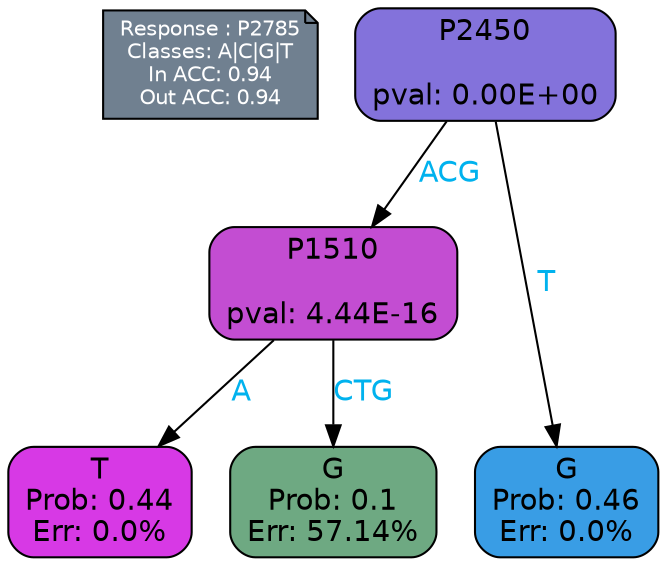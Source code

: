 digraph Tree {
node [shape=box, style="filled, rounded", color="black", fontname=helvetica] ;
graph [ranksep=equally, splines=polylines, bgcolor=transparent, dpi=600] ;
edge [fontname=helvetica] ;
LEGEND [label="Response : P2785
Classes: A|C|G|T
In ACC: 0.94
Out ACC: 0.94
",shape=note,align=left,style=filled,fillcolor="slategray",fontcolor="white",fontsize=10];1 [label="P2450

pval: 0.00E+00", fillcolor="#8372db"] ;
2 [label="P1510

pval: 4.44E-16", fillcolor="#c34dd2"] ;
3 [label="T
Prob: 0.44
Err: 0.0%", fillcolor="#d739e5"] ;
4 [label="G
Prob: 0.1
Err: 57.14%", fillcolor="#6ea982"] ;
5 [label="G
Prob: 0.46
Err: 0.0%", fillcolor="#399de5"] ;
1 -> 2 [label="ACG",fontcolor=deepskyblue2] ;
1 -> 5 [label="T",fontcolor=deepskyblue2] ;
2 -> 3 [label="A",fontcolor=deepskyblue2] ;
2 -> 4 [label="CTG",fontcolor=deepskyblue2] ;
{rank = same; 3;4;5;}{rank = same; LEGEND;1;}}